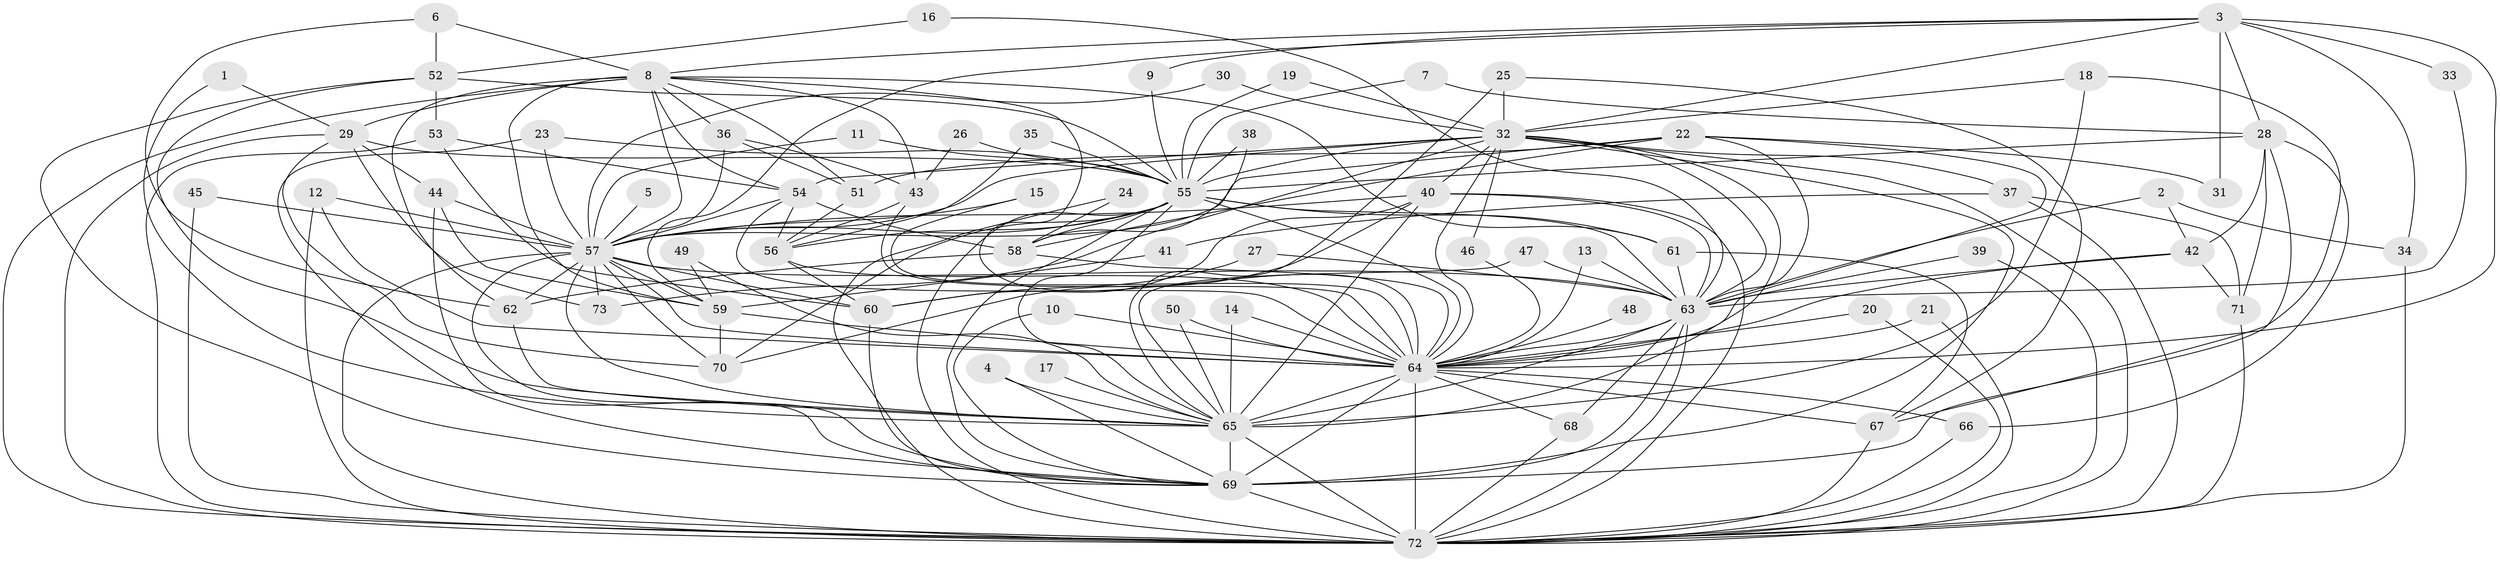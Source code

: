 // original degree distribution, {27: 0.00684931506849315, 24: 0.0136986301369863, 28: 0.00684931506849315, 29: 0.00684931506849315, 25: 0.00684931506849315, 17: 0.00684931506849315, 23: 0.00684931506849315, 18: 0.00684931506849315, 20: 0.00684931506849315, 3: 0.1643835616438356, 4: 0.0958904109589041, 6: 0.0273972602739726, 7: 0.0273972602739726, 14: 0.00684931506849315, 5: 0.04794520547945205, 2: 0.5547945205479452, 8: 0.00684931506849315}
// Generated by graph-tools (version 1.1) at 2025/49/03/09/25 03:49:34]
// undirected, 73 vertices, 200 edges
graph export_dot {
graph [start="1"]
  node [color=gray90,style=filled];
  1;
  2;
  3;
  4;
  5;
  6;
  7;
  8;
  9;
  10;
  11;
  12;
  13;
  14;
  15;
  16;
  17;
  18;
  19;
  20;
  21;
  22;
  23;
  24;
  25;
  26;
  27;
  28;
  29;
  30;
  31;
  32;
  33;
  34;
  35;
  36;
  37;
  38;
  39;
  40;
  41;
  42;
  43;
  44;
  45;
  46;
  47;
  48;
  49;
  50;
  51;
  52;
  53;
  54;
  55;
  56;
  57;
  58;
  59;
  60;
  61;
  62;
  63;
  64;
  65;
  66;
  67;
  68;
  69;
  70;
  71;
  72;
  73;
  1 -- 29 [weight=1.0];
  1 -- 65 [weight=1.0];
  2 -- 34 [weight=1.0];
  2 -- 42 [weight=1.0];
  2 -- 63 [weight=1.0];
  3 -- 8 [weight=1.0];
  3 -- 9 [weight=1.0];
  3 -- 28 [weight=1.0];
  3 -- 31 [weight=1.0];
  3 -- 32 [weight=1.0];
  3 -- 33 [weight=1.0];
  3 -- 34 [weight=1.0];
  3 -- 59 [weight=1.0];
  3 -- 64 [weight=1.0];
  4 -- 65 [weight=1.0];
  4 -- 69 [weight=1.0];
  5 -- 57 [weight=1.0];
  6 -- 8 [weight=1.0];
  6 -- 52 [weight=1.0];
  6 -- 62 [weight=1.0];
  7 -- 28 [weight=1.0];
  7 -- 55 [weight=1.0];
  8 -- 29 [weight=1.0];
  8 -- 36 [weight=2.0];
  8 -- 43 [weight=1.0];
  8 -- 51 [weight=1.0];
  8 -- 54 [weight=1.0];
  8 -- 57 [weight=1.0];
  8 -- 59 [weight=1.0];
  8 -- 61 [weight=1.0];
  8 -- 62 [weight=1.0];
  8 -- 64 [weight=1.0];
  8 -- 72 [weight=2.0];
  9 -- 55 [weight=1.0];
  10 -- 64 [weight=2.0];
  10 -- 69 [weight=1.0];
  11 -- 55 [weight=1.0];
  11 -- 57 [weight=1.0];
  12 -- 57 [weight=1.0];
  12 -- 64 [weight=1.0];
  12 -- 72 [weight=2.0];
  13 -- 63 [weight=1.0];
  13 -- 64 [weight=1.0];
  14 -- 64 [weight=1.0];
  14 -- 65 [weight=1.0];
  15 -- 57 [weight=1.0];
  15 -- 64 [weight=2.0];
  16 -- 52 [weight=1.0];
  16 -- 63 [weight=1.0];
  17 -- 65 [weight=1.0];
  18 -- 32 [weight=1.0];
  18 -- 65 [weight=1.0];
  18 -- 67 [weight=1.0];
  19 -- 32 [weight=1.0];
  19 -- 55 [weight=1.0];
  20 -- 64 [weight=1.0];
  20 -- 72 [weight=1.0];
  21 -- 64 [weight=1.0];
  21 -- 72 [weight=1.0];
  22 -- 31 [weight=1.0];
  22 -- 51 [weight=1.0];
  22 -- 57 [weight=1.0];
  22 -- 58 [weight=1.0];
  22 -- 63 [weight=1.0];
  22 -- 64 [weight=1.0];
  23 -- 55 [weight=1.0];
  23 -- 57 [weight=1.0];
  23 -- 69 [weight=1.0];
  24 -- 58 [weight=1.0];
  24 -- 72 [weight=1.0];
  25 -- 32 [weight=1.0];
  25 -- 65 [weight=1.0];
  25 -- 67 [weight=1.0];
  26 -- 43 [weight=1.0];
  26 -- 55 [weight=1.0];
  27 -- 60 [weight=1.0];
  27 -- 63 [weight=1.0];
  28 -- 42 [weight=1.0];
  28 -- 55 [weight=1.0];
  28 -- 66 [weight=1.0];
  28 -- 69 [weight=1.0];
  28 -- 71 [weight=1.0];
  29 -- 44 [weight=1.0];
  29 -- 55 [weight=1.0];
  29 -- 70 [weight=1.0];
  29 -- 72 [weight=1.0];
  29 -- 73 [weight=1.0];
  30 -- 32 [weight=1.0];
  30 -- 57 [weight=1.0];
  32 -- 37 [weight=2.0];
  32 -- 40 [weight=1.0];
  32 -- 46 [weight=1.0];
  32 -- 54 [weight=1.0];
  32 -- 55 [weight=2.0];
  32 -- 57 [weight=2.0];
  32 -- 63 [weight=1.0];
  32 -- 64 [weight=2.0];
  32 -- 65 [weight=2.0];
  32 -- 69 [weight=1.0];
  32 -- 72 [weight=3.0];
  32 -- 73 [weight=1.0];
  33 -- 63 [weight=1.0];
  34 -- 72 [weight=1.0];
  35 -- 55 [weight=1.0];
  35 -- 56 [weight=1.0];
  36 -- 43 [weight=1.0];
  36 -- 51 [weight=1.0];
  36 -- 57 [weight=1.0];
  37 -- 41 [weight=1.0];
  37 -- 71 [weight=1.0];
  37 -- 72 [weight=1.0];
  38 -- 55 [weight=1.0];
  38 -- 58 [weight=1.0];
  39 -- 63 [weight=1.0];
  39 -- 72 [weight=1.0];
  40 -- 57 [weight=1.0];
  40 -- 60 [weight=1.0];
  40 -- 63 [weight=1.0];
  40 -- 65 [weight=1.0];
  40 -- 70 [weight=1.0];
  40 -- 72 [weight=1.0];
  41 -- 59 [weight=1.0];
  42 -- 63 [weight=2.0];
  42 -- 64 [weight=1.0];
  42 -- 71 [weight=1.0];
  43 -- 56 [weight=1.0];
  43 -- 64 [weight=1.0];
  44 -- 57 [weight=1.0];
  44 -- 59 [weight=1.0];
  44 -- 69 [weight=1.0];
  45 -- 57 [weight=1.0];
  45 -- 72 [weight=1.0];
  46 -- 64 [weight=1.0];
  47 -- 63 [weight=1.0];
  47 -- 65 [weight=1.0];
  48 -- 64 [weight=1.0];
  49 -- 59 [weight=1.0];
  49 -- 65 [weight=1.0];
  50 -- 64 [weight=1.0];
  50 -- 65 [weight=1.0];
  51 -- 56 [weight=1.0];
  52 -- 53 [weight=1.0];
  52 -- 55 [weight=1.0];
  52 -- 65 [weight=1.0];
  52 -- 69 [weight=1.0];
  53 -- 54 [weight=1.0];
  53 -- 60 [weight=1.0];
  53 -- 72 [weight=1.0];
  54 -- 56 [weight=1.0];
  54 -- 57 [weight=1.0];
  54 -- 58 [weight=1.0];
  54 -- 64 [weight=1.0];
  55 -- 56 [weight=2.0];
  55 -- 57 [weight=1.0];
  55 -- 58 [weight=1.0];
  55 -- 61 [weight=1.0];
  55 -- 63 [weight=1.0];
  55 -- 64 [weight=2.0];
  55 -- 65 [weight=1.0];
  55 -- 69 [weight=1.0];
  55 -- 70 [weight=1.0];
  55 -- 72 [weight=2.0];
  56 -- 60 [weight=1.0];
  56 -- 64 [weight=2.0];
  57 -- 59 [weight=1.0];
  57 -- 60 [weight=1.0];
  57 -- 62 [weight=1.0];
  57 -- 63 [weight=1.0];
  57 -- 64 [weight=3.0];
  57 -- 65 [weight=1.0];
  57 -- 69 [weight=1.0];
  57 -- 70 [weight=1.0];
  57 -- 72 [weight=2.0];
  57 -- 73 [weight=1.0];
  58 -- 62 [weight=1.0];
  58 -- 64 [weight=1.0];
  59 -- 64 [weight=1.0];
  59 -- 70 [weight=1.0];
  60 -- 69 [weight=1.0];
  61 -- 63 [weight=1.0];
  61 -- 67 [weight=1.0];
  62 -- 65 [weight=1.0];
  63 -- 64 [weight=2.0];
  63 -- 65 [weight=2.0];
  63 -- 68 [weight=2.0];
  63 -- 69 [weight=1.0];
  63 -- 72 [weight=2.0];
  64 -- 65 [weight=2.0];
  64 -- 66 [weight=2.0];
  64 -- 67 [weight=1.0];
  64 -- 68 [weight=1.0];
  64 -- 69 [weight=2.0];
  64 -- 72 [weight=4.0];
  65 -- 69 [weight=1.0];
  65 -- 72 [weight=2.0];
  66 -- 72 [weight=2.0];
  67 -- 72 [weight=1.0];
  68 -- 72 [weight=1.0];
  69 -- 72 [weight=3.0];
  71 -- 72 [weight=1.0];
}
